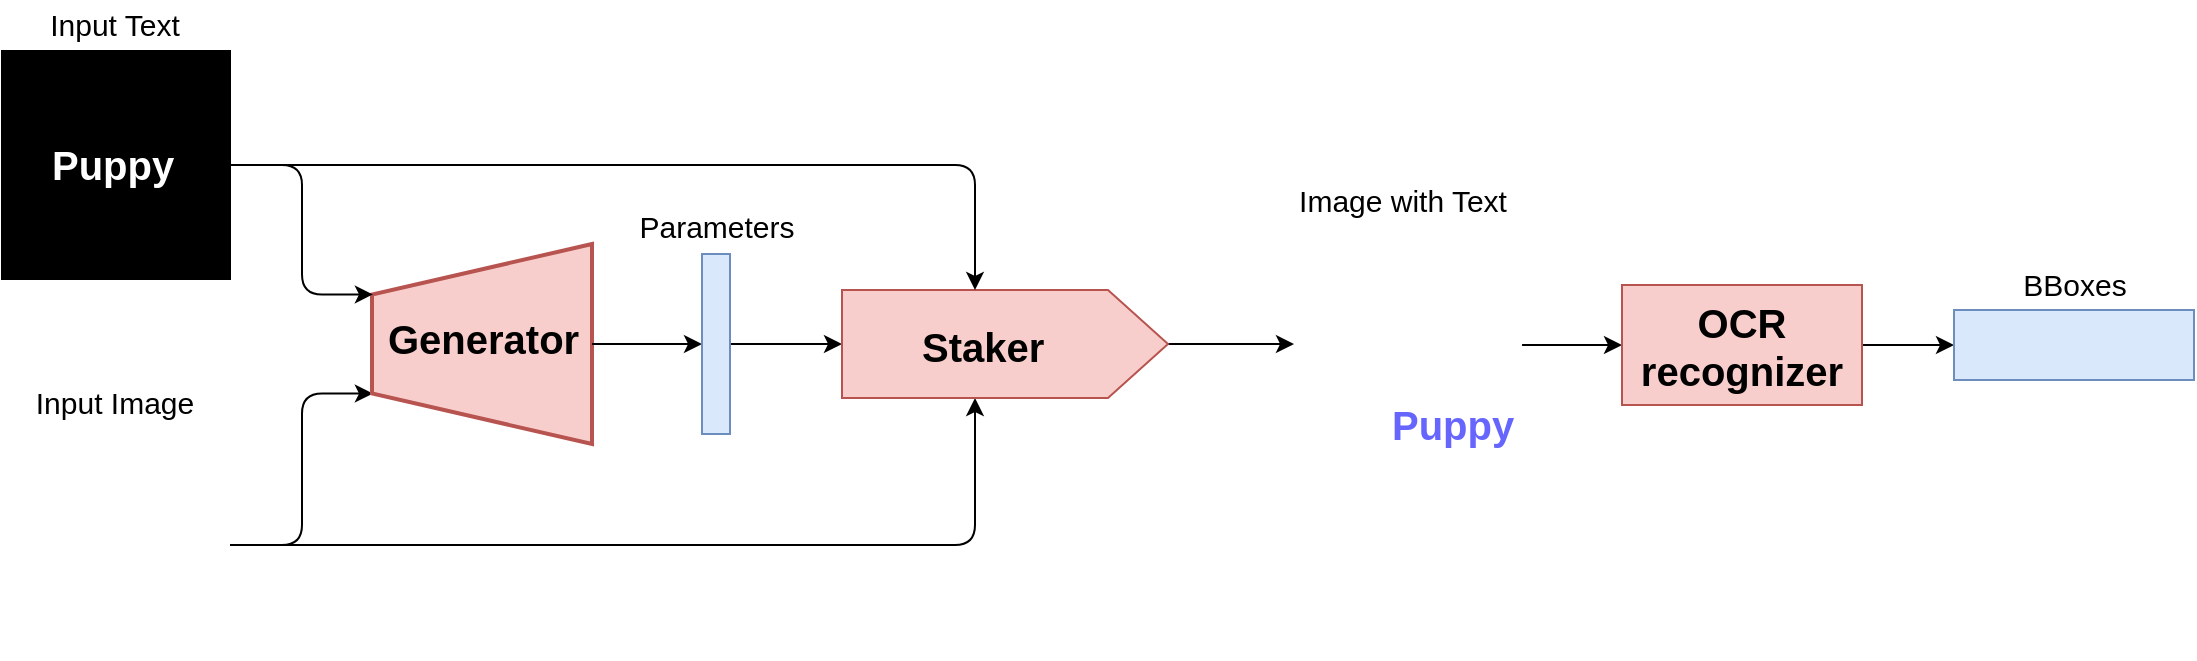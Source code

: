 <mxfile version="12.4.3" type="device" pages="1"><diagram id="09CEyt_f0AH8FodQabhn" name="Page-1"><mxGraphModel dx="1355" dy="774" grid="1" gridSize="10" guides="1" tooltips="1" connect="1" arrows="1" fold="1" page="1" pageScale="1" pageWidth="827" pageHeight="1169" math="0" shadow="0"><root><mxCell id="0"/><mxCell id="1" parent="0"/><mxCell id="aQofjSIkxPxz5h3yNiKb-1" style="edgeStyle=segmentEdgeStyle;orthogonalLoop=1;jettySize=auto;html=1;exitX=1;exitY=0.5;exitDx=0;exitDy=0;entryX=0.75;entryY=1;entryDx=0;entryDy=0;" parent="1" source="aQofjSIkxPxz5h3yNiKb-3" target="aQofjSIkxPxz5h3yNiKb-14" edge="1"><mxGeometry relative="1" as="geometry"><mxPoint x="353" y="609" as="targetPoint"/><Array as="points"><mxPoint x="640" y="621"/><mxPoint x="640" y="545"/></Array></mxGeometry></mxCell><mxCell id="aQofjSIkxPxz5h3yNiKb-50" style="edgeStyle=segmentEdgeStyle;orthogonalLoop=1;jettySize=auto;html=1;exitX=1;exitY=0.5;exitDx=0;exitDy=0;entryX=0;entryY=0;entryDx=66.5;entryDy=54;entryPerimeter=0;" parent="1" source="aQofjSIkxPxz5h3yNiKb-3" target="aQofjSIkxPxz5h3yNiKb-22" edge="1"><mxGeometry relative="1" as="geometry"/></mxCell><mxCell id="aQofjSIkxPxz5h3yNiKb-3" value="" style="shape=image;verticalLabelPosition=bottom;labelBackgroundColor=#ffffff;verticalAlign=top;aspect=fixed;imageAspect=0;image=https://encrypted-tbn0.gstatic.com/images?q=tbn:ANd9GcTP7Wd08iVYkOO-hhVZWVUm-8mzEVAFazYbdfaNAal0LT6DmfqvnQ;" parent="1" vertex="1"><mxGeometry x="490" y="563.5" width="114" height="114" as="geometry"/></mxCell><mxCell id="aQofjSIkxPxz5h3yNiKb-14" value="" style="verticalLabelPosition=bottom;verticalAlign=top;html=1;strokeWidth=2;shape=trapezoid;perimeter=trapezoidPerimeter;whiteSpace=wrap;size=0.253;arcSize=10;flipV=1;rotation=90;fillColor=#f8cecc;strokeColor=#b85450;" parent="1" vertex="1"><mxGeometry x="680" y="465" width="100" height="110" as="geometry"/></mxCell><mxCell id="aQofjSIkxPxz5h3yNiKb-15" value="&lt;b&gt;&lt;font style=&quot;font-size: 20px&quot;&gt;Generator&lt;/font&gt;&lt;/b&gt;" style="text;html=1;resizable=0;points=[];autosize=1;align=left;verticalAlign=top;spacingTop=-4;" parent="1" vertex="1"><mxGeometry x="681" y="503" width="110" height="20" as="geometry"/></mxCell><mxCell id="aQofjSIkxPxz5h3yNiKb-47" style="edgeStyle=segmentEdgeStyle;orthogonalLoop=1;jettySize=auto;html=1;exitX=0.5;exitY=0;exitDx=0;exitDy=0;entryX=0;entryY=0.5;entryDx=0;entryDy=0;" parent="1" source="aQofjSIkxPxz5h3yNiKb-14" target="aQofjSIkxPxz5h3yNiKb-17" edge="1"><mxGeometry relative="1" as="geometry"/></mxCell><mxCell id="aQofjSIkxPxz5h3yNiKb-48" style="edgeStyle=segmentEdgeStyle;orthogonalLoop=1;jettySize=auto;html=1;exitX=1;exitY=0.5;exitDx=0;exitDy=0;entryX=0;entryY=0.5;entryDx=0;entryDy=0;entryPerimeter=0;" parent="1" source="aQofjSIkxPxz5h3yNiKb-17" target="aQofjSIkxPxz5h3yNiKb-22" edge="1"><mxGeometry relative="1" as="geometry"/></mxCell><mxCell id="aQofjSIkxPxz5h3yNiKb-17" value="" style="rounded=0;whiteSpace=wrap;html=1;fillColor=#dae8fc;strokeColor=#6c8ebf;" parent="1" vertex="1"><mxGeometry x="840" y="475" width="14" height="90" as="geometry"/></mxCell><mxCell id="aQofjSIkxPxz5h3yNiKb-20" value="&lt;span style=&quot;font-size: 15px&quot;&gt;Parameters&lt;/span&gt;" style="text;html=1;resizable=0;points=[];autosize=1;align=center;verticalAlign=top;spacingTop=-4;" parent="1" vertex="1"><mxGeometry x="802" y="450" width="90" height="20" as="geometry"/></mxCell><mxCell id="aQofjSIkxPxz5h3yNiKb-49" style="edgeStyle=segmentEdgeStyle;orthogonalLoop=1;jettySize=auto;html=1;exitX=1;exitY=0.5;exitDx=0;exitDy=0;exitPerimeter=0;entryX=0;entryY=0.5;entryDx=0;entryDy=0;" parent="1" source="aQofjSIkxPxz5h3yNiKb-22" target="aQofjSIkxPxz5h3yNiKb-25" edge="1"><mxGeometry relative="1" as="geometry"/></mxCell><mxCell id="aQofjSIkxPxz5h3yNiKb-22" value="" style="html=1;shadow=0;dashed=0;align=center;verticalAlign=middle;shape=mxgraph.arrows2.arrow;dy=0;dx=30;notch=0;fillColor=#f8cecc;strokeColor=#b85450;" parent="1" vertex="1"><mxGeometry x="910" y="493" width="163" height="54" as="geometry"/></mxCell><mxCell id="aQofjSIkxPxz5h3yNiKb-23" value="&lt;b&gt;&lt;font style=&quot;font-size: 20px&quot;&gt;Staker&lt;/font&gt;&lt;/b&gt;" style="text;html=1;resizable=0;points=[];autosize=1;align=left;verticalAlign=top;spacingTop=-4;" parent="1" vertex="1"><mxGeometry x="948" y="507" width="80" height="20" as="geometry"/></mxCell><mxCell id="aQofjSIkxPxz5h3yNiKb-24" style="edgeStyle=segmentEdgeStyle;orthogonalLoop=1;jettySize=auto;html=1;exitX=1;exitY=0.5;exitDx=0;exitDy=0;entryX=0;entryY=0.5;entryDx=0;entryDy=0;" parent="1" source="aQofjSIkxPxz5h3yNiKb-25" target="aQofjSIkxPxz5h3yNiKb-35" edge="1"><mxGeometry relative="1" as="geometry"/></mxCell><mxCell id="aQofjSIkxPxz5h3yNiKb-25" value="" style="shape=image;verticalLabelPosition=bottom;labelBackgroundColor=#ffffff;verticalAlign=top;aspect=fixed;imageAspect=0;image=https://encrypted-tbn0.gstatic.com/images?q=tbn:ANd9GcTP7Wd08iVYkOO-hhVZWVUm-8mzEVAFazYbdfaNAal0LT6DmfqvnQ;" parent="1" vertex="1"><mxGeometry x="1136.034" y="463.5" width="114" height="114" as="geometry"/></mxCell><mxCell id="aQofjSIkxPxz5h3yNiKb-31" value="&lt;font size=&quot;1&quot; color=&quot;#6666ff&quot;&gt;&lt;b style=&quot;font-size: 20px&quot;&gt;Puppy&lt;/b&gt;&lt;/font&gt;" style="text;html=1;resizable=0;points=[];autosize=1;align=left;verticalAlign=top;spacingTop=-4;" parent="1" vertex="1"><mxGeometry x="1183" y="545.5" width="80" height="20" as="geometry"/></mxCell><mxCell id="aQofjSIkxPxz5h3yNiKb-33" value="&lt;span style=&quot;font-size: 15px&quot;&gt;Image with Text&lt;br&gt;&lt;/span&gt;" style="text;html=1;resizable=0;points=[];autosize=1;align=center;verticalAlign=top;spacingTop=-4;" parent="1" vertex="1"><mxGeometry x="1130" y="436.5" width="120" height="20" as="geometry"/></mxCell><mxCell id="aQofjSIkxPxz5h3yNiKb-34" style="edgeStyle=segmentEdgeStyle;orthogonalLoop=1;jettySize=auto;html=1;exitX=1;exitY=0.5;exitDx=0;exitDy=0;entryX=0;entryY=0.5;entryDx=0;entryDy=0;" parent="1" source="aQofjSIkxPxz5h3yNiKb-35" target="aQofjSIkxPxz5h3yNiKb-36" edge="1"><mxGeometry relative="1" as="geometry"/></mxCell><mxCell id="aQofjSIkxPxz5h3yNiKb-35" value="&lt;font style=&quot;font-size: 20px&quot;&gt;&lt;b&gt;OCR&lt;br&gt;recognizer&lt;br&gt;&lt;/b&gt;&lt;/font&gt;" style="rounded=0;whiteSpace=wrap;html=1;fillColor=#f8cecc;strokeColor=#b85450;" parent="1" vertex="1"><mxGeometry x="1300" y="490.5" width="120" height="60" as="geometry"/></mxCell><mxCell id="aQofjSIkxPxz5h3yNiKb-36" value="" style="rounded=0;whiteSpace=wrap;html=1;fillColor=#dae8fc;strokeColor=#6c8ebf;" parent="1" vertex="1"><mxGeometry x="1466" y="503" width="120" height="35" as="geometry"/></mxCell><mxCell id="aQofjSIkxPxz5h3yNiKb-37" value="&lt;span style=&quot;font-size: 15px&quot;&gt;BBoxes&lt;/span&gt;" style="text;html=1;resizable=0;points=[];autosize=1;align=center;verticalAlign=top;spacingTop=-4;" parent="1" vertex="1"><mxGeometry x="1491" y="478.5" width="70" height="20" as="geometry"/></mxCell><mxCell id="aQofjSIkxPxz5h3yNiKb-38" value="&lt;span style=&quot;font-size: 15px&quot;&gt;Input Text&lt;/span&gt;" style="text;html=1;resizable=0;points=[];autosize=1;align=center;verticalAlign=top;spacingTop=-4;" parent="1" vertex="1"><mxGeometry x="506" y="348.5" width="80" height="20" as="geometry"/></mxCell><mxCell id="aQofjSIkxPxz5h3yNiKb-39" value="&lt;span style=&quot;font-size: 15px&quot;&gt;Input Image&lt;/span&gt;" style="text;html=1;resizable=0;points=[];autosize=1;align=center;verticalAlign=top;spacingTop=-4;" parent="1" vertex="1"><mxGeometry x="501" y="537.5" width="90" height="20" as="geometry"/></mxCell><mxCell id="aQofjSIkxPxz5h3yNiKb-40" style="edgeStyle=segmentEdgeStyle;orthogonalLoop=1;jettySize=auto;html=1;exitX=1;exitY=0.5;exitDx=0;exitDy=0;entryX=0.25;entryY=1;entryDx=0;entryDy=0;" parent="1" source="aQofjSIkxPxz5h3yNiKb-42" target="aQofjSIkxPxz5h3yNiKb-14" edge="1"><mxGeometry relative="1" as="geometry"><mxPoint x="353" y="419" as="targetPoint"/><Array as="points"><mxPoint x="640" y="431"/><mxPoint x="640" y="495"/></Array></mxGeometry></mxCell><mxCell id="aQofjSIkxPxz5h3yNiKb-51" style="edgeStyle=segmentEdgeStyle;orthogonalLoop=1;jettySize=auto;html=1;exitX=1;exitY=0.5;exitDx=0;exitDy=0;entryX=0;entryY=0;entryDx=66.5;entryDy=0;entryPerimeter=0;" parent="1" source="aQofjSIkxPxz5h3yNiKb-42" target="aQofjSIkxPxz5h3yNiKb-22" edge="1"><mxGeometry relative="1" as="geometry"/></mxCell><mxCell id="aQofjSIkxPxz5h3yNiKb-42" value="" style="rounded=0;whiteSpace=wrap;html=1;fillColor=#000000;" parent="1" vertex="1"><mxGeometry x="490" y="373.5" width="114" height="114" as="geometry"/></mxCell><mxCell id="aQofjSIkxPxz5h3yNiKb-43" value="&lt;font size=&quot;1&quot; color=&quot;#ffffff&quot;&gt;&lt;b style=&quot;font-size: 20px&quot;&gt;Puppy&lt;/b&gt;&lt;/font&gt;" style="text;html=1;resizable=0;points=[];autosize=1;align=left;verticalAlign=top;spacingTop=-4;" parent="1" vertex="1"><mxGeometry x="513" y="415.5" width="80" height="20" as="geometry"/></mxCell></root></mxGraphModel></diagram></mxfile>